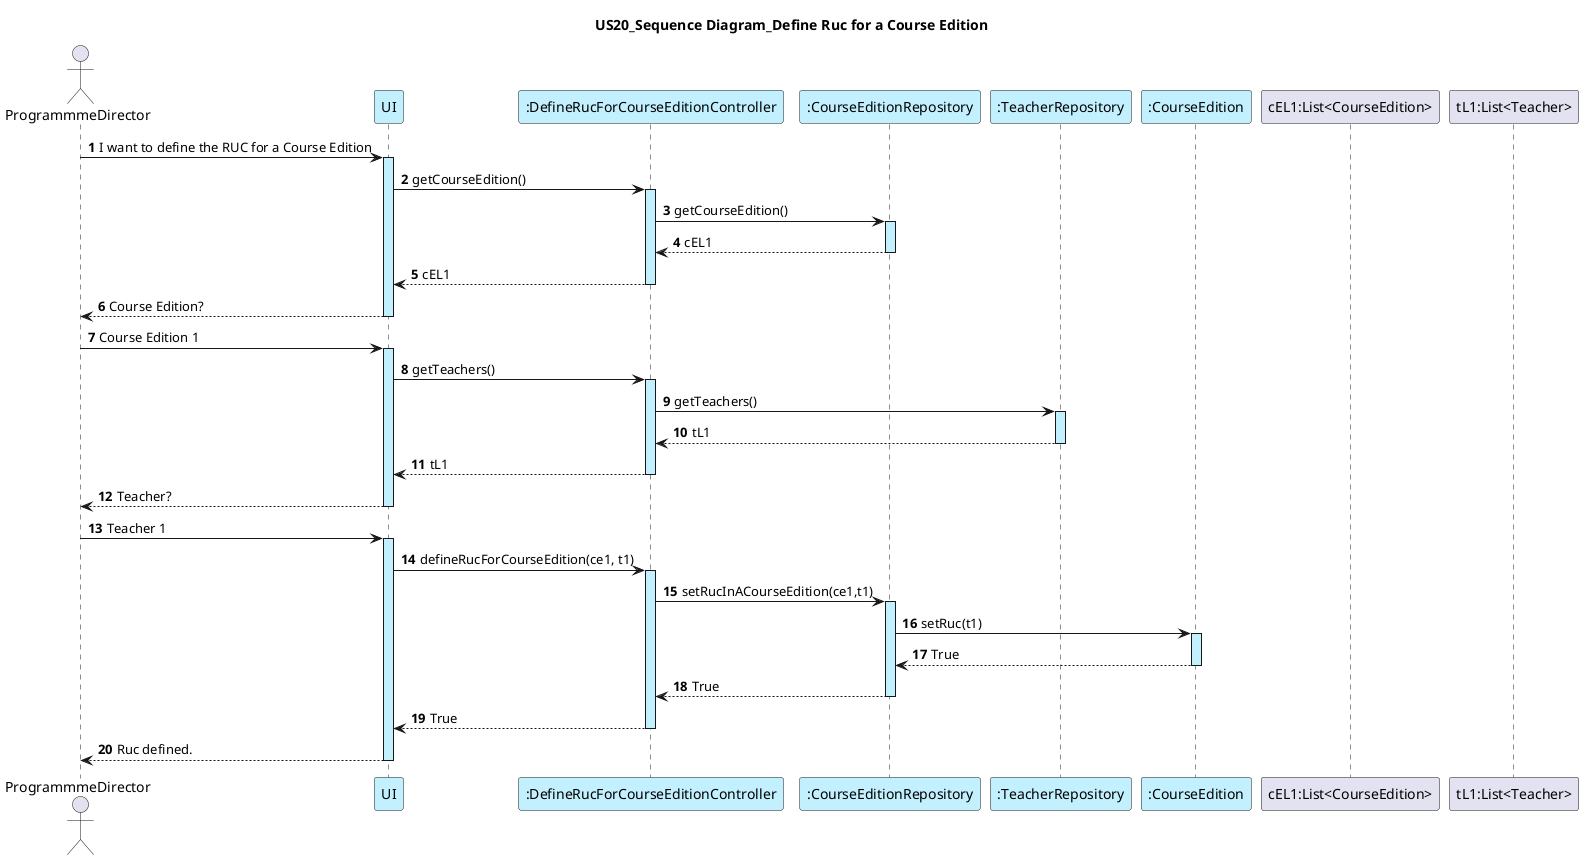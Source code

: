 @startuml

autonumber

title: US20_Sequence Diagram_Define Ruc for a Course Edition

actor ProgrammmeDirector as PD
participant UI #application
participant ":DefineRucForCourseEditionController" as C #application
participant ":CourseEditionRepository" as CER #application
participant ":TeacherRepository" as TR #application
participant  ":CourseEdition" as CE #application
participant "cEL1:List<CourseEdition>" as LCE
participant "tL1:List<Teacher>" as LT


PD -> UI ++ #application: I want to define the RUC for a Course Edition
UI -> C  : getCourseEdition()
activate C #application
C -> CER :getCourseEdition()
activate CER #application
C <-- CER : cEL1
deactivate CER
UI <-- C : cEL1
deactivate C
PD <-- UI --: Course Edition?
PD -> UI ++ #application: Course Edition 1
UI-> C : getTeachers()
activate C #application
C -> TR :getTeachers()
activate TR #application
TR --> C :tL1
deactivate TR
C --> UI :tL1
deactivate C
PD <-- UI -- : Teacher?
PD -> UI: Teacher 1
activate UI #application
UI -> C : defineRucForCourseEdition(ce1, t1)
activate C #application
C -> CER : setRucInACourseEdition(ce1,t1)
activate CER #application
CER -> CE : setRuc(t1)
activate CE #application
CE --> CER :True
deactivate CE
CER --> C :True
deactivate CER
deactivate CE
C --> UI :True
deactivate C
UI --> PD : Ruc defined.
deactivate UI


@enduml
